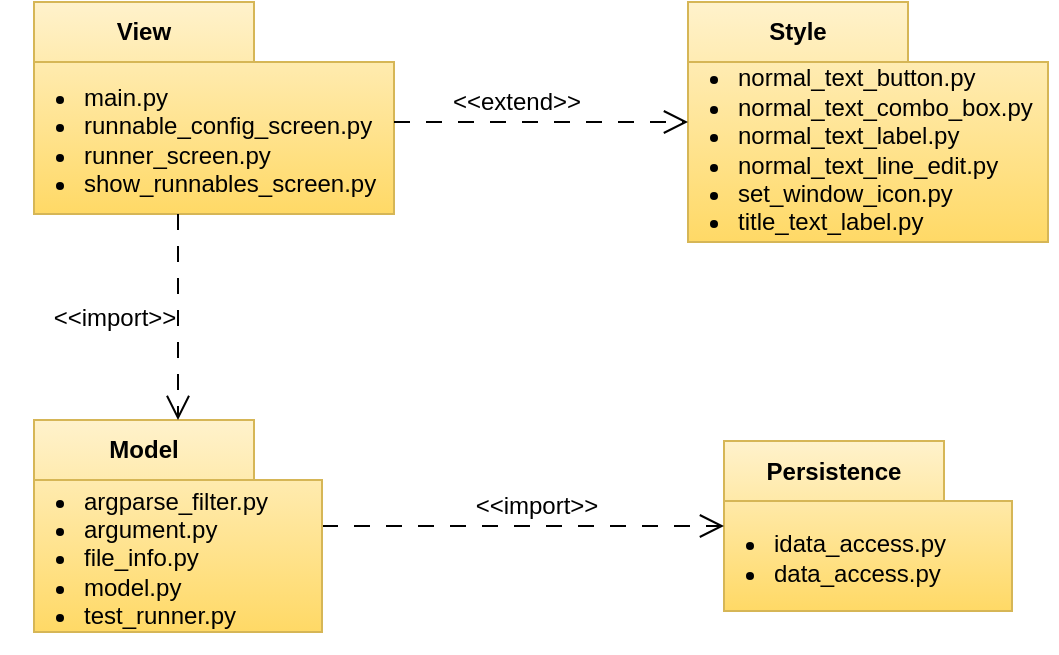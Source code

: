 <mxfile version="24.7.7">
  <diagram name="Page-1" id="qQ7DsbIM9hlWJnn8LUNf">
    <mxGraphModel dx="989" dy="580" grid="0" gridSize="10" guides="1" tooltips="1" connect="1" arrows="1" fold="1" page="0" pageScale="1" pageWidth="850" pageHeight="1100" math="0" shadow="0">
      <root>
        <mxCell id="0" />
        <mxCell id="1" parent="0" />
        <mxCell id="nuV70_mkJVLdaZoXGtgN-2" value="Persistence" style="shape=folder;fontStyle=1;tabWidth=110;tabHeight=30;tabPosition=left;html=1;boundedLbl=1;labelInHeader=1;container=1;collapsible=0;whiteSpace=wrap;fillColor=#fff2cc;gradientColor=#ffd966;strokeColor=#d6b656;" vertex="1" parent="1">
          <mxGeometry x="491" y="489.5" width="144" height="85" as="geometry" />
        </mxCell>
        <mxCell id="nuV70_mkJVLdaZoXGtgN-3" value="&lt;div style=&quot;&quot;&gt;&lt;ul&gt;&lt;li&gt;idata_access.py&lt;/li&gt;&lt;li&gt;data_access.py&lt;/li&gt;&lt;/ul&gt;&lt;/div&gt;" style="html=1;strokeColor=none;resizeWidth=1;resizeHeight=1;fillColor=none;part=1;connectable=0;allowArrows=0;deletable=0;whiteSpace=wrap;align=left;" vertex="1" parent="nuV70_mkJVLdaZoXGtgN-2">
          <mxGeometry width="161" height="56" relative="1" as="geometry">
            <mxPoint x="-17" y="30" as="offset" />
          </mxGeometry>
        </mxCell>
        <mxCell id="nuV70_mkJVLdaZoXGtgN-13" style="edgeStyle=orthogonalEdgeStyle;rounded=0;orthogonalLoop=1;jettySize=auto;html=1;endArrow=open;endFill=0;endSize=10;dashed=1;dashPattern=8 8;" edge="1" parent="1" source="nuV70_mkJVLdaZoXGtgN-4" target="nuV70_mkJVLdaZoXGtgN-2">
          <mxGeometry relative="1" as="geometry" />
        </mxCell>
        <mxCell id="nuV70_mkJVLdaZoXGtgN-4" value="Model" style="shape=folder;fontStyle=1;tabWidth=110;tabHeight=30;tabPosition=left;html=1;boundedLbl=1;labelInHeader=1;container=1;collapsible=0;whiteSpace=wrap;fillColor=#fff2cc;gradientColor=#ffd966;strokeColor=#d6b656;" vertex="1" parent="1">
          <mxGeometry x="146" y="479" width="144" height="106" as="geometry" />
        </mxCell>
        <mxCell id="nuV70_mkJVLdaZoXGtgN-5" value="&lt;div style=&quot;&quot;&gt;&lt;ul&gt;&lt;li&gt;argparse_filter.py&lt;/li&gt;&lt;li&gt;argument.py&lt;/li&gt;&lt;li&gt;file_info.py&lt;/li&gt;&lt;li&gt;model.py&lt;/li&gt;&lt;li&gt;test_runner.py&lt;/li&gt;&lt;/ul&gt;&lt;/div&gt;" style="html=1;strokeColor=none;resizeWidth=1;resizeHeight=1;fillColor=none;part=1;connectable=0;allowArrows=0;deletable=0;whiteSpace=wrap;align=left;" vertex="1" parent="nuV70_mkJVLdaZoXGtgN-4">
          <mxGeometry width="161" height="77" relative="1" as="geometry">
            <mxPoint x="-17" y="30" as="offset" />
          </mxGeometry>
        </mxCell>
        <mxCell id="nuV70_mkJVLdaZoXGtgN-6" value="View" style="shape=folder;fontStyle=1;tabWidth=110;tabHeight=30;tabPosition=left;html=1;boundedLbl=1;labelInHeader=1;container=1;collapsible=0;whiteSpace=wrap;fillColor=#fff2cc;gradientColor=#ffd966;strokeColor=#d6b656;" vertex="1" parent="1">
          <mxGeometry x="146" y="270" width="180" height="106" as="geometry" />
        </mxCell>
        <mxCell id="nuV70_mkJVLdaZoXGtgN-7" value="&lt;div style=&quot;&quot;&gt;&lt;ul&gt;&lt;li&gt;main.py&lt;/li&gt;&lt;li&gt;runnable_config_screen.py&lt;/li&gt;&lt;li&gt;runner_screen.py&lt;/li&gt;&lt;li&gt;show_runnables_screen.py&lt;/li&gt;&lt;/ul&gt;&lt;/div&gt;" style="html=1;strokeColor=none;resizeWidth=1;resizeHeight=1;fillColor=none;part=1;connectable=0;allowArrows=0;deletable=0;whiteSpace=wrap;align=left;" vertex="1" parent="nuV70_mkJVLdaZoXGtgN-6">
          <mxGeometry width="201.25" height="77" relative="1" as="geometry">
            <mxPoint x="-17" y="30" as="offset" />
          </mxGeometry>
        </mxCell>
        <mxCell id="nuV70_mkJVLdaZoXGtgN-10" value="Style" style="shape=folder;fontStyle=1;tabWidth=110;tabHeight=30;tabPosition=left;html=1;boundedLbl=1;labelInHeader=1;container=1;collapsible=0;whiteSpace=wrap;fillColor=#fff2cc;gradientColor=#ffd966;strokeColor=#d6b656;" vertex="1" parent="1">
          <mxGeometry x="473" y="270" width="180" height="120" as="geometry" />
        </mxCell>
        <mxCell id="nuV70_mkJVLdaZoXGtgN-11" value="&lt;div style=&quot;&quot;&gt;&lt;ul&gt;&lt;li&gt;normal_text_button.py&lt;/li&gt;&lt;li&gt;normal_text_combo_box.py&lt;/li&gt;&lt;li&gt;normal_text_label.py&lt;/li&gt;&lt;li&gt;normal_text_line_edit.py&lt;/li&gt;&lt;li&gt;set_window_icon.py&lt;/li&gt;&lt;li&gt;title_text_label.py&lt;/li&gt;&lt;/ul&gt;&lt;/div&gt;" style="html=1;strokeColor=none;resizeWidth=1;resizeHeight=1;fillColor=none;part=1;connectable=0;allowArrows=0;deletable=0;whiteSpace=wrap;align=left;" vertex="1" parent="nuV70_mkJVLdaZoXGtgN-10">
          <mxGeometry width="201.25" height="87.17" relative="1" as="geometry">
            <mxPoint x="-17" y="30" as="offset" />
          </mxGeometry>
        </mxCell>
        <mxCell id="nuV70_mkJVLdaZoXGtgN-14" value="&amp;lt;&amp;lt;import&amp;gt;&amp;gt;" style="text;html=1;align=center;verticalAlign=middle;resizable=0;points=[];autosize=1;strokeColor=none;fillColor=none;" vertex="1" parent="1">
          <mxGeometry x="357" y="509" width="79" height="26" as="geometry" />
        </mxCell>
        <mxCell id="nuV70_mkJVLdaZoXGtgN-15" style="edgeStyle=orthogonalEdgeStyle;rounded=0;orthogonalLoop=1;jettySize=auto;html=1;endArrow=open;endFill=0;endSize=10;dashed=1;dashPattern=8 8;" edge="1" parent="1" source="nuV70_mkJVLdaZoXGtgN-6" target="nuV70_mkJVLdaZoXGtgN-4">
          <mxGeometry relative="1" as="geometry">
            <mxPoint x="300" y="542" as="sourcePoint" />
            <mxPoint x="501" y="542" as="targetPoint" />
            <Array as="points">
              <mxPoint x="218" y="402" />
              <mxPoint x="218" y="402" />
            </Array>
          </mxGeometry>
        </mxCell>
        <mxCell id="nuV70_mkJVLdaZoXGtgN-16" value="&amp;lt;&amp;lt;import&amp;gt;&amp;gt;" style="text;html=1;align=center;verticalAlign=middle;resizable=0;points=[];autosize=1;strokeColor=none;fillColor=none;" vertex="1" parent="1">
          <mxGeometry x="146" y="415" width="79" height="26" as="geometry" />
        </mxCell>
        <mxCell id="nuV70_mkJVLdaZoXGtgN-17" style="edgeStyle=orthogonalEdgeStyle;rounded=0;orthogonalLoop=1;jettySize=auto;html=1;endArrow=open;endFill=0;endSize=10;dashed=1;dashPattern=8 8;" edge="1" parent="1" source="nuV70_mkJVLdaZoXGtgN-6" target="nuV70_mkJVLdaZoXGtgN-10">
          <mxGeometry relative="1" as="geometry">
            <mxPoint x="228" y="386" as="sourcePoint" />
            <mxPoint x="228" y="489" as="targetPoint" />
            <Array as="points">
              <mxPoint x="361" y="330" />
              <mxPoint x="361" y="330" />
            </Array>
          </mxGeometry>
        </mxCell>
        <mxCell id="nuV70_mkJVLdaZoXGtgN-18" value="&amp;lt;&amp;lt;extend&amp;gt;&amp;gt;" style="text;html=1;align=center;verticalAlign=middle;resizable=0;points=[];autosize=1;strokeColor=none;fillColor=none;" vertex="1" parent="1">
          <mxGeometry x="346" y="307" width="82" height="26" as="geometry" />
        </mxCell>
      </root>
    </mxGraphModel>
  </diagram>
</mxfile>
